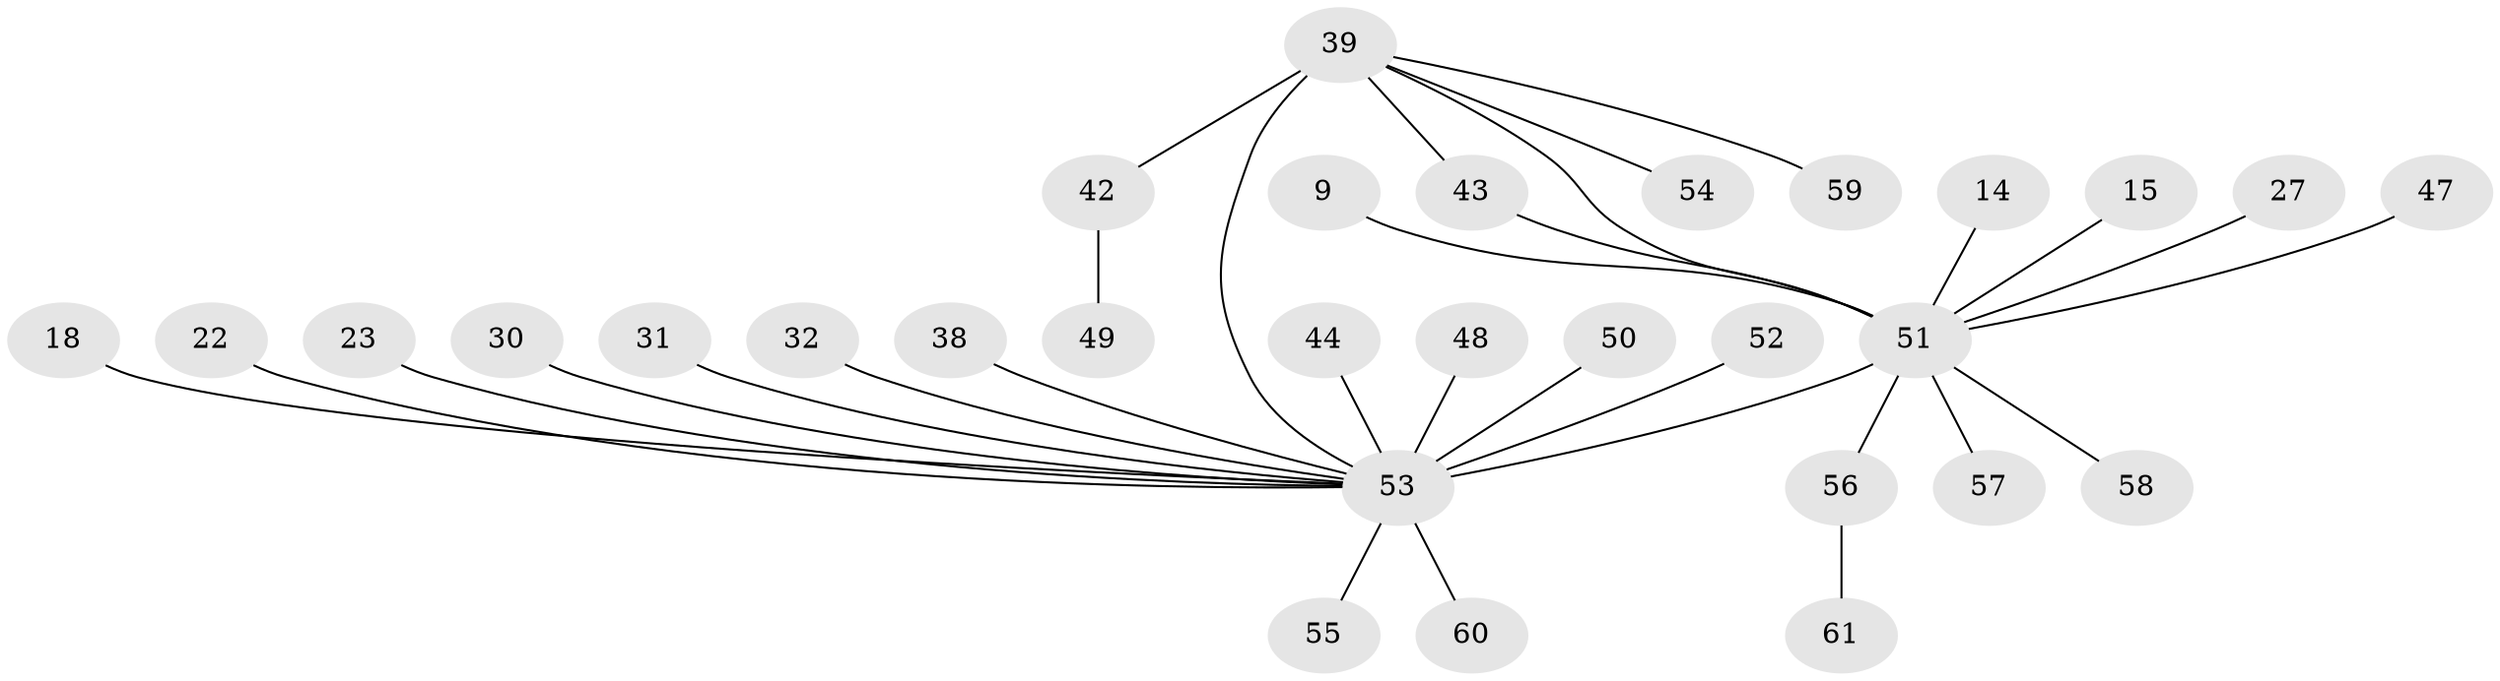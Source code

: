 // original degree distribution, {13: 0.01639344262295082, 12: 0.01639344262295082, 11: 0.01639344262295082, 5: 0.04918032786885246, 1: 0.5737704918032787, 2: 0.19672131147540983, 3: 0.04918032786885246, 4: 0.04918032786885246, 6: 0.01639344262295082, 7: 0.01639344262295082}
// Generated by graph-tools (version 1.1) at 2025/48/03/09/25 04:48:11]
// undirected, 30 vertices, 31 edges
graph export_dot {
graph [start="1"]
  node [color=gray90,style=filled];
  9;
  14;
  15;
  18 [super="+10"];
  22;
  23;
  27;
  30;
  31;
  32 [super="+8"];
  38;
  39 [super="+25+20"];
  42 [super="+41"];
  43 [super="+37+26+36"];
  44;
  47;
  48;
  49;
  50;
  51 [super="+13+28+46+16"];
  52;
  53 [super="+7+19+33+34"];
  54 [super="+35"];
  55 [super="+40"];
  56 [super="+17"];
  57;
  58;
  59;
  60;
  61;
  9 -- 51;
  14 -- 51;
  15 -- 51;
  18 -- 53;
  22 -- 53;
  23 -- 53;
  27 -- 51;
  30 -- 53;
  31 -- 53;
  32 -- 53;
  38 -- 53;
  39 -- 42 [weight=2];
  39 -- 59;
  39 -- 53 [weight=2];
  39 -- 54;
  39 -- 43;
  39 -- 51;
  42 -- 49;
  43 -- 51 [weight=2];
  44 -- 53;
  47 -- 51;
  48 -- 53;
  50 -- 53;
  51 -- 53 [weight=7];
  51 -- 57;
  51 -- 58;
  51 -- 56 [weight=2];
  52 -- 53;
  53 -- 60;
  53 -- 55;
  56 -- 61;
}
